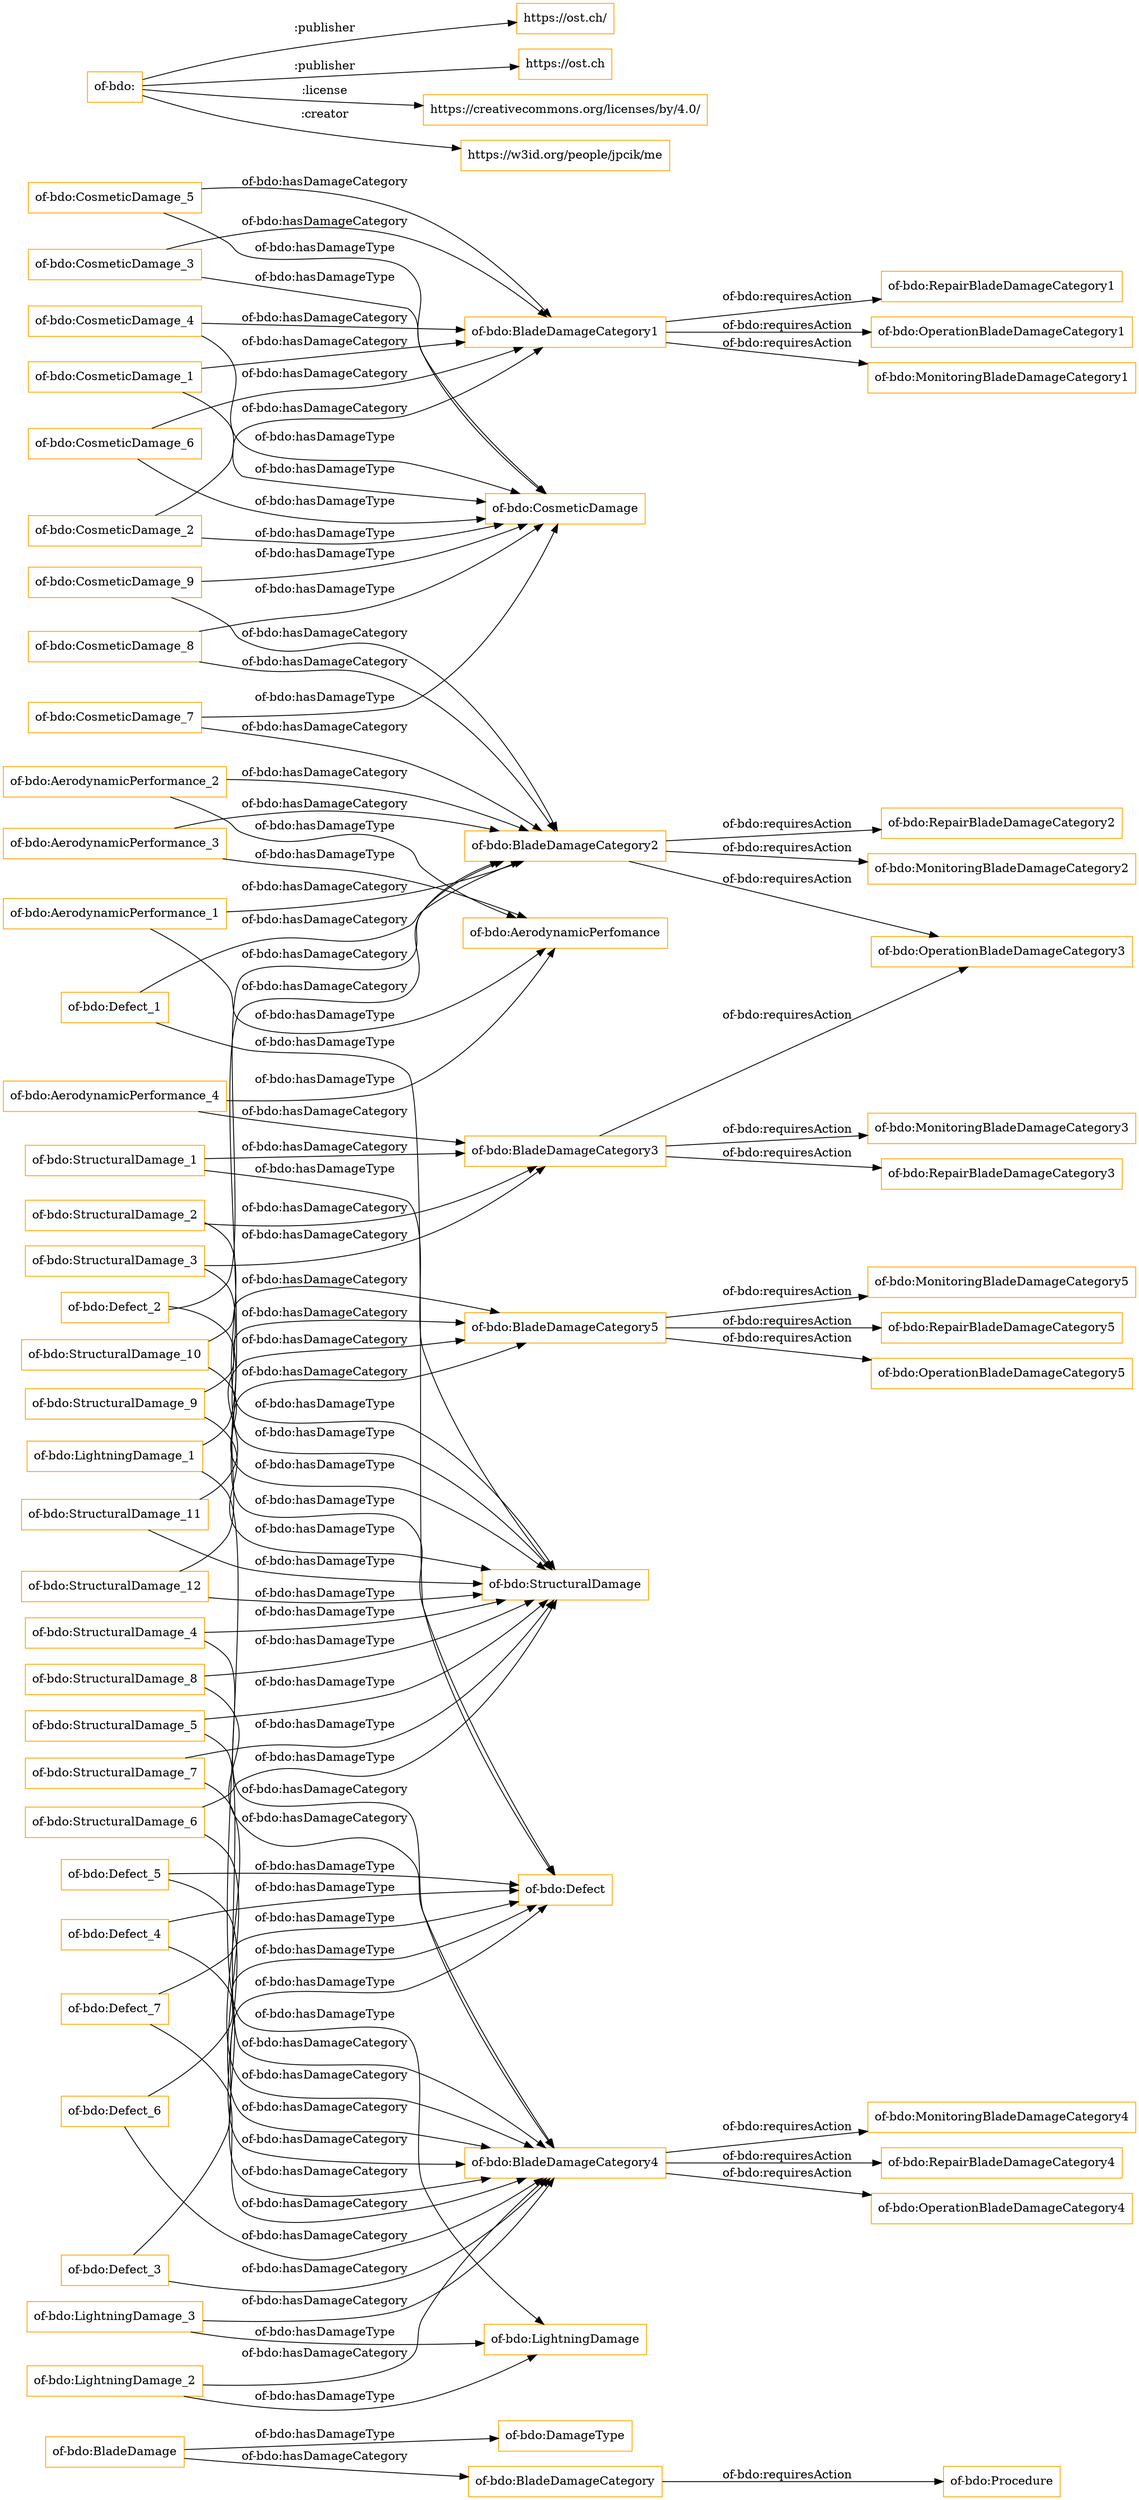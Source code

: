 digraph ar2dtool_diagram { 
rankdir=LR;
size="1501"
node [shape = rectangle, color="orange"]; "of-bdo:Procedure" "of-bdo:DamageType" "of-bdo:BladeDamageCategory" "of-bdo:BladeDamage" ; /*classes style*/
	"of-bdo:CosmeticDamage_2" -> "of-bdo:CosmeticDamage" [ label = "of-bdo:hasDamageType" ];
	"of-bdo:CosmeticDamage_2" -> "of-bdo:BladeDamageCategory1" [ label = "of-bdo:hasDamageCategory" ];
	"of-bdo:StructuralDamage_6" -> "of-bdo:StructuralDamage" [ label = "of-bdo:hasDamageType" ];
	"of-bdo:StructuralDamage_6" -> "of-bdo:BladeDamageCategory4" [ label = "of-bdo:hasDamageCategory" ];
	"of-bdo:CosmeticDamage_7" -> "of-bdo:CosmeticDamage" [ label = "of-bdo:hasDamageType" ];
	"of-bdo:CosmeticDamage_7" -> "of-bdo:BladeDamageCategory2" [ label = "of-bdo:hasDamageCategory" ];
	"of-bdo:Defect_2" -> "of-bdo:Defect" [ label = "of-bdo:hasDamageType" ];
	"of-bdo:Defect_2" -> "of-bdo:BladeDamageCategory2" [ label = "of-bdo:hasDamageCategory" ];
	"of-bdo:CosmeticDamage_1" -> "of-bdo:CosmeticDamage" [ label = "of-bdo:hasDamageType" ];
	"of-bdo:CosmeticDamage_1" -> "of-bdo:BladeDamageCategory1" [ label = "of-bdo:hasDamageCategory" ];
	"of-bdo:StructuralDamage_5" -> "of-bdo:StructuralDamage" [ label = "of-bdo:hasDamageType" ];
	"of-bdo:StructuralDamage_5" -> "of-bdo:BladeDamageCategory4" [ label = "of-bdo:hasDamageCategory" ];
	"of-bdo:AerodynamicPerformance_4" -> "of-bdo:AerodynamicPerfomance" [ label = "of-bdo:hasDamageType" ];
	"of-bdo:AerodynamicPerformance_4" -> "of-bdo:BladeDamageCategory3" [ label = "of-bdo:hasDamageCategory" ];
	"of-bdo:BladeDamageCategory5" -> "of-bdo:RepairBladeDamageCategory5" [ label = "of-bdo:requiresAction" ];
	"of-bdo:BladeDamageCategory5" -> "of-bdo:OperationBladeDamageCategory5" [ label = "of-bdo:requiresAction" ];
	"of-bdo:BladeDamageCategory5" -> "of-bdo:MonitoringBladeDamageCategory5" [ label = "of-bdo:requiresAction" ];
	"of-bdo:Defect_7" -> "of-bdo:Defect" [ label = "of-bdo:hasDamageType" ];
	"of-bdo:Defect_7" -> "of-bdo:BladeDamageCategory4" [ label = "of-bdo:hasDamageCategory" ];
	"of-bdo:CosmeticDamage_6" -> "of-bdo:CosmeticDamage" [ label = "of-bdo:hasDamageType" ];
	"of-bdo:CosmeticDamage_6" -> "of-bdo:BladeDamageCategory1" [ label = "of-bdo:hasDamageCategory" ];
	"of-bdo:Defect_1" -> "of-bdo:Defect" [ label = "of-bdo:hasDamageType" ];
	"of-bdo:Defect_1" -> "of-bdo:BladeDamageCategory2" [ label = "of-bdo:hasDamageCategory" ];
	"of-bdo:StructuralDamage_4" -> "of-bdo:StructuralDamage" [ label = "of-bdo:hasDamageType" ];
	"of-bdo:StructuralDamage_4" -> "of-bdo:BladeDamageCategory4" [ label = "of-bdo:hasDamageCategory" ];
	"of-bdo:AerodynamicPerformance_3" -> "of-bdo:AerodynamicPerfomance" [ label = "of-bdo:hasDamageType" ];
	"of-bdo:AerodynamicPerformance_3" -> "of-bdo:BladeDamageCategory2" [ label = "of-bdo:hasDamageCategory" ];
	"of-bdo:BladeDamageCategory4" -> "of-bdo:RepairBladeDamageCategory4" [ label = "of-bdo:requiresAction" ];
	"of-bdo:BladeDamageCategory4" -> "of-bdo:OperationBladeDamageCategory4" [ label = "of-bdo:requiresAction" ];
	"of-bdo:BladeDamageCategory4" -> "of-bdo:MonitoringBladeDamageCategory4" [ label = "of-bdo:requiresAction" ];
	"of-bdo:Defect_6" -> "of-bdo:Defect" [ label = "of-bdo:hasDamageType" ];
	"of-bdo:Defect_6" -> "of-bdo:BladeDamageCategory4" [ label = "of-bdo:hasDamageCategory" ];
	"of-bdo:CosmeticDamage_5" -> "of-bdo:CosmeticDamage" [ label = "of-bdo:hasDamageType" ];
	"of-bdo:CosmeticDamage_5" -> "of-bdo:BladeDamageCategory1" [ label = "of-bdo:hasDamageCategory" ];
	"of-bdo:StructuralDamage_9" -> "of-bdo:StructuralDamage" [ label = "of-bdo:hasDamageType" ];
	"of-bdo:StructuralDamage_9" -> "of-bdo:BladeDamageCategory5" [ label = "of-bdo:hasDamageCategory" ];
	"of-bdo:LightningDamage_3" -> "of-bdo:LightningDamage" [ label = "of-bdo:hasDamageType" ];
	"of-bdo:LightningDamage_3" -> "of-bdo:BladeDamageCategory4" [ label = "of-bdo:hasDamageCategory" ];
	"of-bdo:StructuralDamage_3" -> "of-bdo:StructuralDamage" [ label = "of-bdo:hasDamageType" ];
	"of-bdo:StructuralDamage_3" -> "of-bdo:BladeDamageCategory3" [ label = "of-bdo:hasDamageCategory" ];
	"of-bdo:StructuralDamage_12" -> "of-bdo:StructuralDamage" [ label = "of-bdo:hasDamageType" ];
	"of-bdo:StructuralDamage_12" -> "of-bdo:BladeDamageCategory5" [ label = "of-bdo:hasDamageCategory" ];
	"of-bdo:AerodynamicPerformance_2" -> "of-bdo:AerodynamicPerfomance" [ label = "of-bdo:hasDamageType" ];
	"of-bdo:AerodynamicPerformance_2" -> "of-bdo:BladeDamageCategory2" [ label = "of-bdo:hasDamageCategory" ];
	"of-bdo:BladeDamageCategory3" -> "of-bdo:RepairBladeDamageCategory3" [ label = "of-bdo:requiresAction" ];
	"of-bdo:BladeDamageCategory3" -> "of-bdo:OperationBladeDamageCategory3" [ label = "of-bdo:requiresAction" ];
	"of-bdo:BladeDamageCategory3" -> "of-bdo:MonitoringBladeDamageCategory3" [ label = "of-bdo:requiresAction" ];
	"of-bdo:Defect_5" -> "of-bdo:Defect" [ label = "of-bdo:hasDamageType" ];
	"of-bdo:Defect_5" -> "of-bdo:BladeDamageCategory4" [ label = "of-bdo:hasDamageCategory" ];
	"of-bdo:CosmeticDamage_4" -> "of-bdo:CosmeticDamage" [ label = "of-bdo:hasDamageType" ];
	"of-bdo:CosmeticDamage_4" -> "of-bdo:BladeDamageCategory1" [ label = "of-bdo:hasDamageCategory" ];
	"of-bdo:StructuralDamage_8" -> "of-bdo:StructuralDamage" [ label = "of-bdo:hasDamageType" ];
	"of-bdo:StructuralDamage_8" -> "of-bdo:BladeDamageCategory4" [ label = "of-bdo:hasDamageCategory" ];
	"of-bdo:LightningDamage_2" -> "of-bdo:LightningDamage" [ label = "of-bdo:hasDamageType" ];
	"of-bdo:LightningDamage_2" -> "of-bdo:BladeDamageCategory4" [ label = "of-bdo:hasDamageCategory" ];
	"of-bdo:StructuralDamage_2" -> "of-bdo:StructuralDamage" [ label = "of-bdo:hasDamageType" ];
	"of-bdo:StructuralDamage_2" -> "of-bdo:BladeDamageCategory3" [ label = "of-bdo:hasDamageCategory" ];
	"of-bdo:StructuralDamage_11" -> "of-bdo:StructuralDamage" [ label = "of-bdo:hasDamageType" ];
	"of-bdo:StructuralDamage_11" -> "of-bdo:BladeDamageCategory5" [ label = "of-bdo:hasDamageCategory" ];
	"of-bdo:AerodynamicPerformance_1" -> "of-bdo:AerodynamicPerfomance" [ label = "of-bdo:hasDamageType" ];
	"of-bdo:AerodynamicPerformance_1" -> "of-bdo:BladeDamageCategory2" [ label = "of-bdo:hasDamageCategory" ];
	"of-bdo:CosmeticDamage_9" -> "of-bdo:CosmeticDamage" [ label = "of-bdo:hasDamageType" ];
	"of-bdo:CosmeticDamage_9" -> "of-bdo:BladeDamageCategory2" [ label = "of-bdo:hasDamageCategory" ];
	"of-bdo:BladeDamageCategory2" -> "of-bdo:RepairBladeDamageCategory2" [ label = "of-bdo:requiresAction" ];
	"of-bdo:BladeDamageCategory2" -> "of-bdo:OperationBladeDamageCategory3" [ label = "of-bdo:requiresAction" ];
	"of-bdo:BladeDamageCategory2" -> "of-bdo:MonitoringBladeDamageCategory2" [ label = "of-bdo:requiresAction" ];
	"of-bdo:Defect_4" -> "of-bdo:Defect" [ label = "of-bdo:hasDamageType" ];
	"of-bdo:Defect_4" -> "of-bdo:BladeDamageCategory4" [ label = "of-bdo:hasDamageCategory" ];
	"of-bdo:" -> "https://ost.ch/" [ label = ":publisher" ];
	"of-bdo:" -> "https://ost.ch" [ label = ":publisher" ];
	"of-bdo:" -> "https://creativecommons.org/licenses/by/4.0/" [ label = ":license" ];
	"of-bdo:" -> "https://w3id.org/people/jpcik/me" [ label = ":creator" ];
	"of-bdo:CosmeticDamage_3" -> "of-bdo:CosmeticDamage" [ label = "of-bdo:hasDamageType" ];
	"of-bdo:CosmeticDamage_3" -> "of-bdo:BladeDamageCategory1" [ label = "of-bdo:hasDamageCategory" ];
	"of-bdo:StructuralDamage_7" -> "of-bdo:StructuralDamage" [ label = "of-bdo:hasDamageType" ];
	"of-bdo:StructuralDamage_7" -> "of-bdo:BladeDamageCategory4" [ label = "of-bdo:hasDamageCategory" ];
	"of-bdo:LightningDamage_1" -> "of-bdo:LightningDamage" [ label = "of-bdo:hasDamageType" ];
	"of-bdo:LightningDamage_1" -> "of-bdo:BladeDamageCategory2" [ label = "of-bdo:hasDamageCategory" ];
	"of-bdo:StructuralDamage_10" -> "of-bdo:StructuralDamage" [ label = "of-bdo:hasDamageType" ];
	"of-bdo:StructuralDamage_10" -> "of-bdo:BladeDamageCategory5" [ label = "of-bdo:hasDamageCategory" ];
	"of-bdo:StructuralDamage_1" -> "of-bdo:StructuralDamage" [ label = "of-bdo:hasDamageType" ];
	"of-bdo:StructuralDamage_1" -> "of-bdo:BladeDamageCategory3" [ label = "of-bdo:hasDamageCategory" ];
	"of-bdo:CosmeticDamage_8" -> "of-bdo:CosmeticDamage" [ label = "of-bdo:hasDamageType" ];
	"of-bdo:CosmeticDamage_8" -> "of-bdo:BladeDamageCategory2" [ label = "of-bdo:hasDamageCategory" ];
	"of-bdo:BladeDamageCategory1" -> "of-bdo:RepairBladeDamageCategory1" [ label = "of-bdo:requiresAction" ];
	"of-bdo:BladeDamageCategory1" -> "of-bdo:OperationBladeDamageCategory1" [ label = "of-bdo:requiresAction" ];
	"of-bdo:BladeDamageCategory1" -> "of-bdo:MonitoringBladeDamageCategory1" [ label = "of-bdo:requiresAction" ];
	"of-bdo:Defect_3" -> "of-bdo:Defect" [ label = "of-bdo:hasDamageType" ];
	"of-bdo:Defect_3" -> "of-bdo:BladeDamageCategory4" [ label = "of-bdo:hasDamageCategory" ];
	"of-bdo:BladeDamageCategory" -> "of-bdo:Procedure" [ label = "of-bdo:requiresAction" ];
	"of-bdo:BladeDamage" -> "of-bdo:DamageType" [ label = "of-bdo:hasDamageType" ];
	"of-bdo:BladeDamage" -> "of-bdo:BladeDamageCategory" [ label = "of-bdo:hasDamageCategory" ];

}
